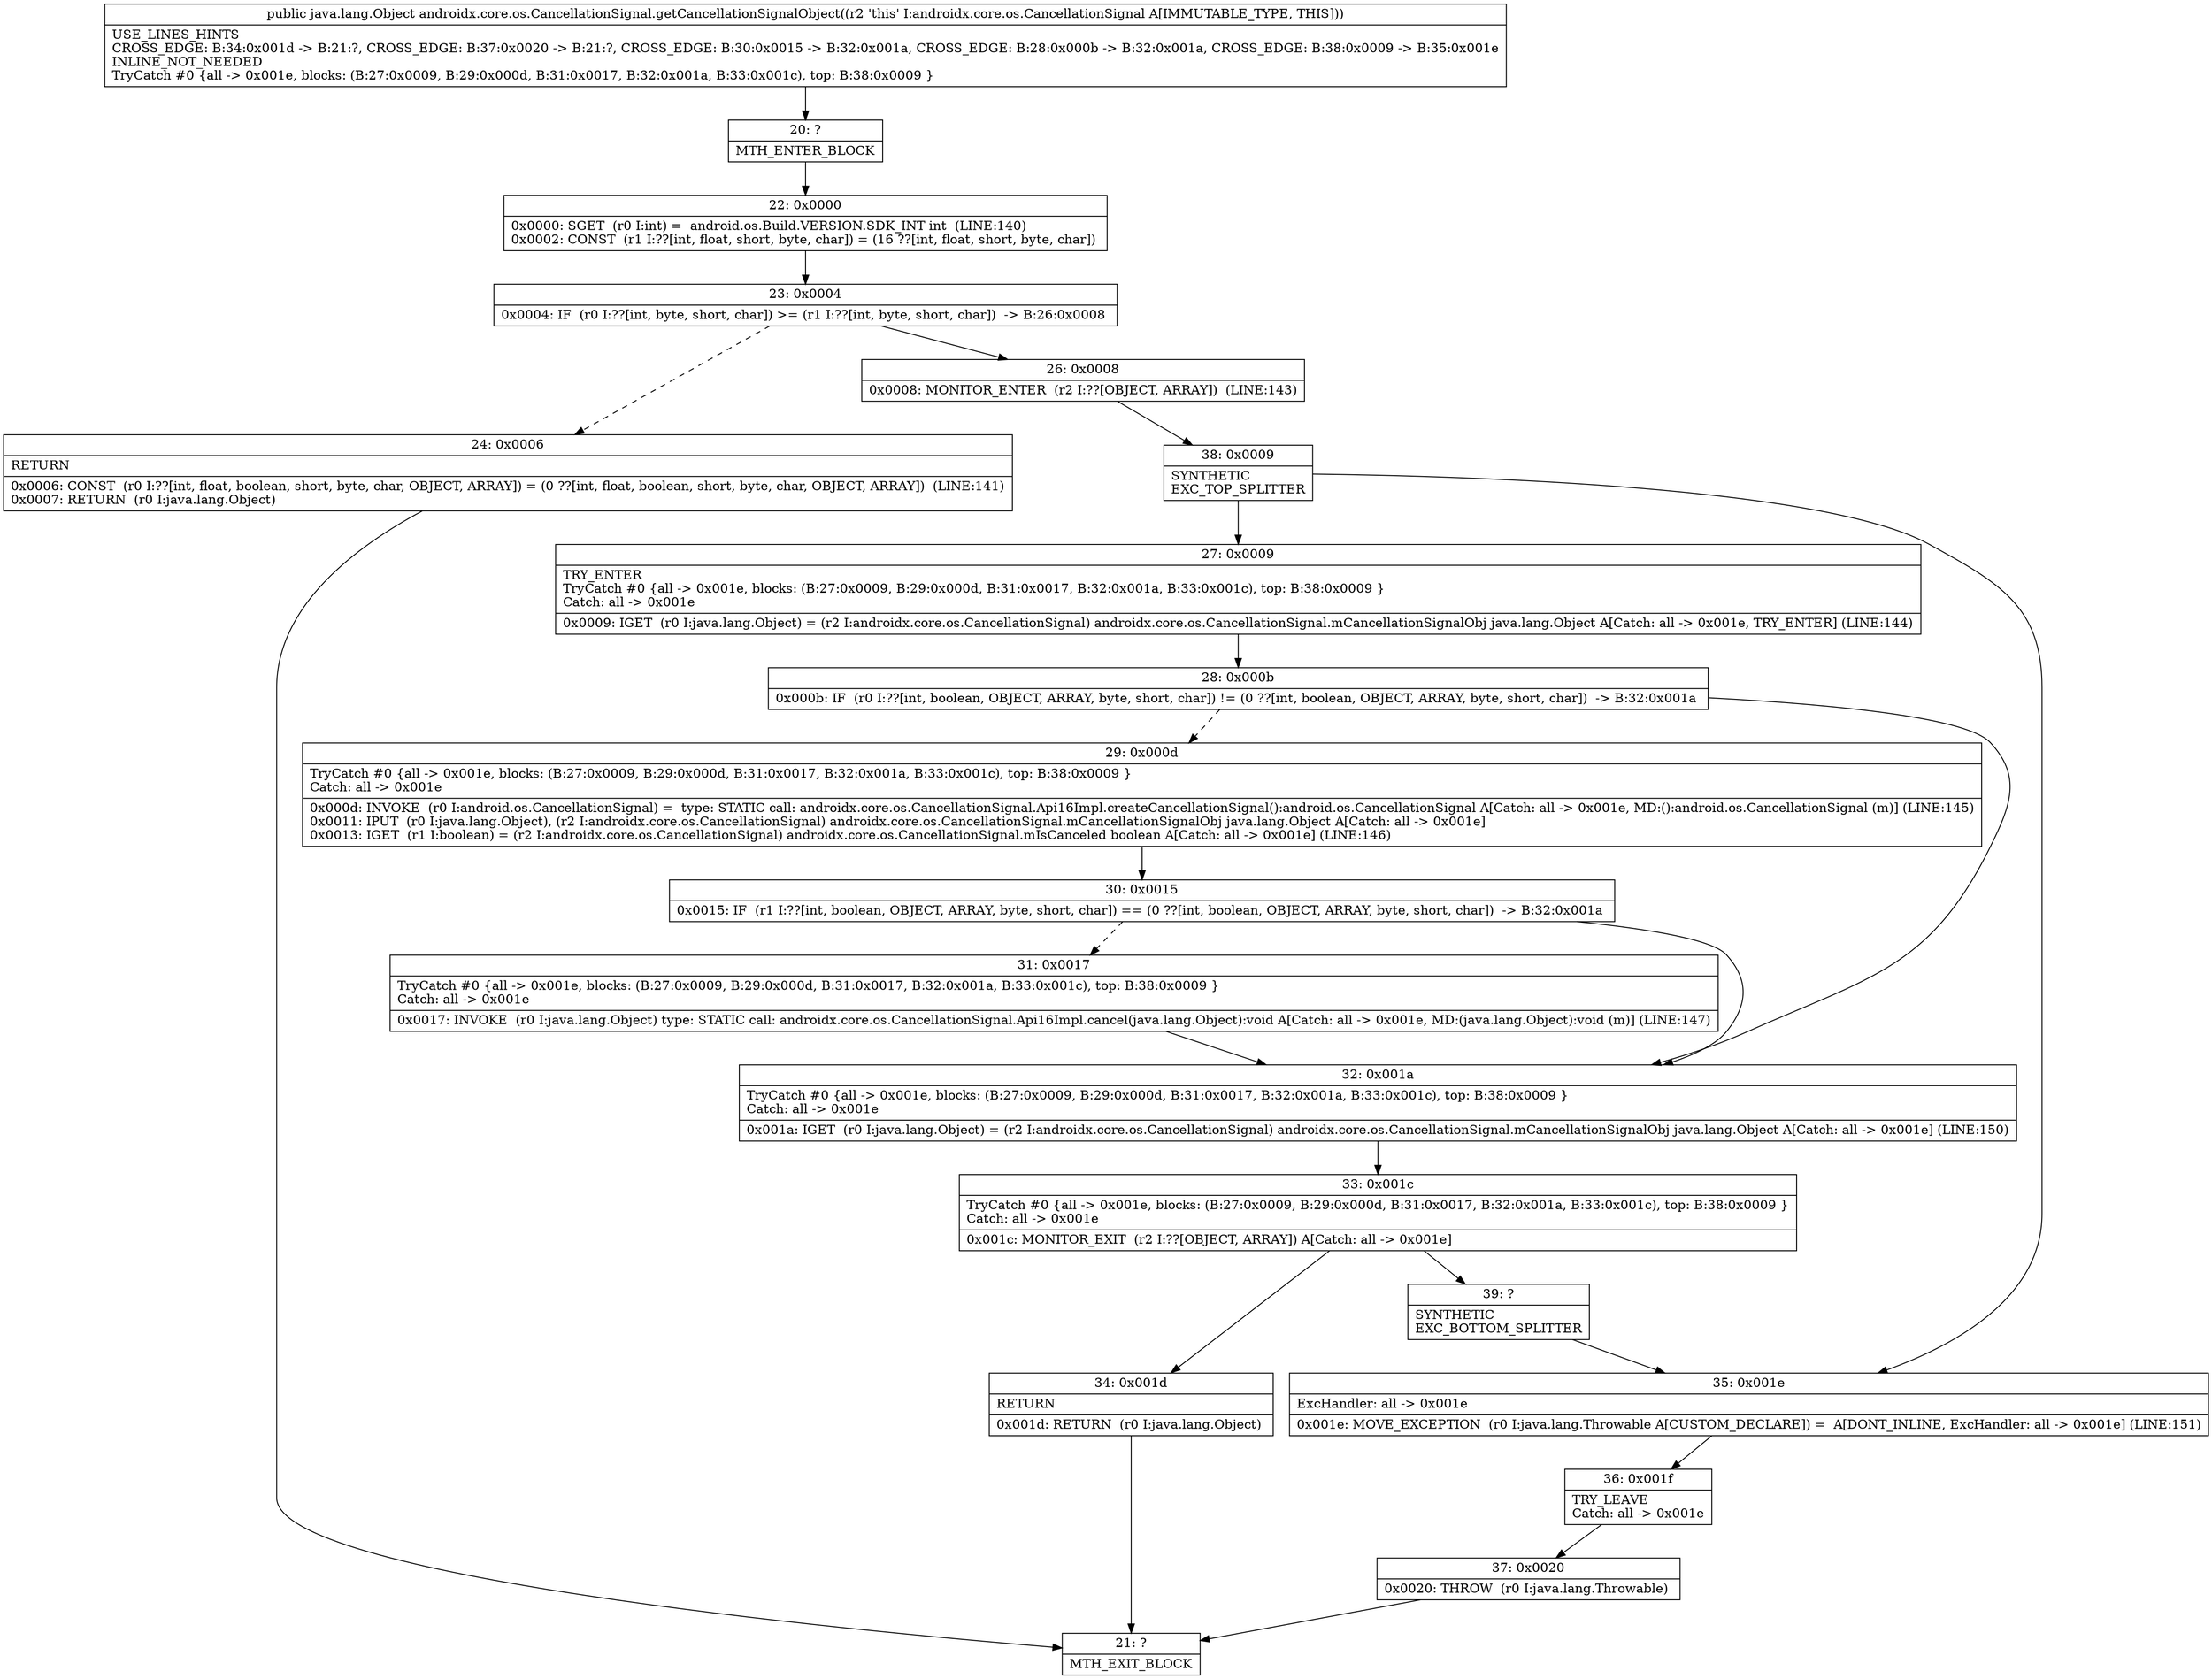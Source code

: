 digraph "CFG forandroidx.core.os.CancellationSignal.getCancellationSignalObject()Ljava\/lang\/Object;" {
Node_20 [shape=record,label="{20\:\ ?|MTH_ENTER_BLOCK\l}"];
Node_22 [shape=record,label="{22\:\ 0x0000|0x0000: SGET  (r0 I:int) =  android.os.Build.VERSION.SDK_INT int  (LINE:140)\l0x0002: CONST  (r1 I:??[int, float, short, byte, char]) = (16 ??[int, float, short, byte, char]) \l}"];
Node_23 [shape=record,label="{23\:\ 0x0004|0x0004: IF  (r0 I:??[int, byte, short, char]) \>= (r1 I:??[int, byte, short, char])  \-\> B:26:0x0008 \l}"];
Node_24 [shape=record,label="{24\:\ 0x0006|RETURN\l|0x0006: CONST  (r0 I:??[int, float, boolean, short, byte, char, OBJECT, ARRAY]) = (0 ??[int, float, boolean, short, byte, char, OBJECT, ARRAY])  (LINE:141)\l0x0007: RETURN  (r0 I:java.lang.Object) \l}"];
Node_21 [shape=record,label="{21\:\ ?|MTH_EXIT_BLOCK\l}"];
Node_26 [shape=record,label="{26\:\ 0x0008|0x0008: MONITOR_ENTER  (r2 I:??[OBJECT, ARRAY])  (LINE:143)\l}"];
Node_38 [shape=record,label="{38\:\ 0x0009|SYNTHETIC\lEXC_TOP_SPLITTER\l}"];
Node_27 [shape=record,label="{27\:\ 0x0009|TRY_ENTER\lTryCatch #0 \{all \-\> 0x001e, blocks: (B:27:0x0009, B:29:0x000d, B:31:0x0017, B:32:0x001a, B:33:0x001c), top: B:38:0x0009 \}\lCatch: all \-\> 0x001e\l|0x0009: IGET  (r0 I:java.lang.Object) = (r2 I:androidx.core.os.CancellationSignal) androidx.core.os.CancellationSignal.mCancellationSignalObj java.lang.Object A[Catch: all \-\> 0x001e, TRY_ENTER] (LINE:144)\l}"];
Node_28 [shape=record,label="{28\:\ 0x000b|0x000b: IF  (r0 I:??[int, boolean, OBJECT, ARRAY, byte, short, char]) != (0 ??[int, boolean, OBJECT, ARRAY, byte, short, char])  \-\> B:32:0x001a \l}"];
Node_29 [shape=record,label="{29\:\ 0x000d|TryCatch #0 \{all \-\> 0x001e, blocks: (B:27:0x0009, B:29:0x000d, B:31:0x0017, B:32:0x001a, B:33:0x001c), top: B:38:0x0009 \}\lCatch: all \-\> 0x001e\l|0x000d: INVOKE  (r0 I:android.os.CancellationSignal) =  type: STATIC call: androidx.core.os.CancellationSignal.Api16Impl.createCancellationSignal():android.os.CancellationSignal A[Catch: all \-\> 0x001e, MD:():android.os.CancellationSignal (m)] (LINE:145)\l0x0011: IPUT  (r0 I:java.lang.Object), (r2 I:androidx.core.os.CancellationSignal) androidx.core.os.CancellationSignal.mCancellationSignalObj java.lang.Object A[Catch: all \-\> 0x001e]\l0x0013: IGET  (r1 I:boolean) = (r2 I:androidx.core.os.CancellationSignal) androidx.core.os.CancellationSignal.mIsCanceled boolean A[Catch: all \-\> 0x001e] (LINE:146)\l}"];
Node_30 [shape=record,label="{30\:\ 0x0015|0x0015: IF  (r1 I:??[int, boolean, OBJECT, ARRAY, byte, short, char]) == (0 ??[int, boolean, OBJECT, ARRAY, byte, short, char])  \-\> B:32:0x001a \l}"];
Node_31 [shape=record,label="{31\:\ 0x0017|TryCatch #0 \{all \-\> 0x001e, blocks: (B:27:0x0009, B:29:0x000d, B:31:0x0017, B:32:0x001a, B:33:0x001c), top: B:38:0x0009 \}\lCatch: all \-\> 0x001e\l|0x0017: INVOKE  (r0 I:java.lang.Object) type: STATIC call: androidx.core.os.CancellationSignal.Api16Impl.cancel(java.lang.Object):void A[Catch: all \-\> 0x001e, MD:(java.lang.Object):void (m)] (LINE:147)\l}"];
Node_32 [shape=record,label="{32\:\ 0x001a|TryCatch #0 \{all \-\> 0x001e, blocks: (B:27:0x0009, B:29:0x000d, B:31:0x0017, B:32:0x001a, B:33:0x001c), top: B:38:0x0009 \}\lCatch: all \-\> 0x001e\l|0x001a: IGET  (r0 I:java.lang.Object) = (r2 I:androidx.core.os.CancellationSignal) androidx.core.os.CancellationSignal.mCancellationSignalObj java.lang.Object A[Catch: all \-\> 0x001e] (LINE:150)\l}"];
Node_33 [shape=record,label="{33\:\ 0x001c|TryCatch #0 \{all \-\> 0x001e, blocks: (B:27:0x0009, B:29:0x000d, B:31:0x0017, B:32:0x001a, B:33:0x001c), top: B:38:0x0009 \}\lCatch: all \-\> 0x001e\l|0x001c: MONITOR_EXIT  (r2 I:??[OBJECT, ARRAY]) A[Catch: all \-\> 0x001e]\l}"];
Node_34 [shape=record,label="{34\:\ 0x001d|RETURN\l|0x001d: RETURN  (r0 I:java.lang.Object) \l}"];
Node_39 [shape=record,label="{39\:\ ?|SYNTHETIC\lEXC_BOTTOM_SPLITTER\l}"];
Node_35 [shape=record,label="{35\:\ 0x001e|ExcHandler: all \-\> 0x001e\l|0x001e: MOVE_EXCEPTION  (r0 I:java.lang.Throwable A[CUSTOM_DECLARE]) =  A[DONT_INLINE, ExcHandler: all \-\> 0x001e] (LINE:151)\l}"];
Node_36 [shape=record,label="{36\:\ 0x001f|TRY_LEAVE\lCatch: all \-\> 0x001e\l}"];
Node_37 [shape=record,label="{37\:\ 0x0020|0x0020: THROW  (r0 I:java.lang.Throwable) \l}"];
MethodNode[shape=record,label="{public java.lang.Object androidx.core.os.CancellationSignal.getCancellationSignalObject((r2 'this' I:androidx.core.os.CancellationSignal A[IMMUTABLE_TYPE, THIS]))  | USE_LINES_HINTS\lCROSS_EDGE: B:34:0x001d \-\> B:21:?, CROSS_EDGE: B:37:0x0020 \-\> B:21:?, CROSS_EDGE: B:30:0x0015 \-\> B:32:0x001a, CROSS_EDGE: B:28:0x000b \-\> B:32:0x001a, CROSS_EDGE: B:38:0x0009 \-\> B:35:0x001e\lINLINE_NOT_NEEDED\lTryCatch #0 \{all \-\> 0x001e, blocks: (B:27:0x0009, B:29:0x000d, B:31:0x0017, B:32:0x001a, B:33:0x001c), top: B:38:0x0009 \}\l}"];
MethodNode -> Node_20;Node_20 -> Node_22;
Node_22 -> Node_23;
Node_23 -> Node_24[style=dashed];
Node_23 -> Node_26;
Node_24 -> Node_21;
Node_26 -> Node_38;
Node_38 -> Node_27;
Node_38 -> Node_35;
Node_27 -> Node_28;
Node_28 -> Node_29[style=dashed];
Node_28 -> Node_32;
Node_29 -> Node_30;
Node_30 -> Node_31[style=dashed];
Node_30 -> Node_32;
Node_31 -> Node_32;
Node_32 -> Node_33;
Node_33 -> Node_34;
Node_33 -> Node_39;
Node_34 -> Node_21;
Node_39 -> Node_35;
Node_35 -> Node_36;
Node_36 -> Node_37;
Node_37 -> Node_21;
}


